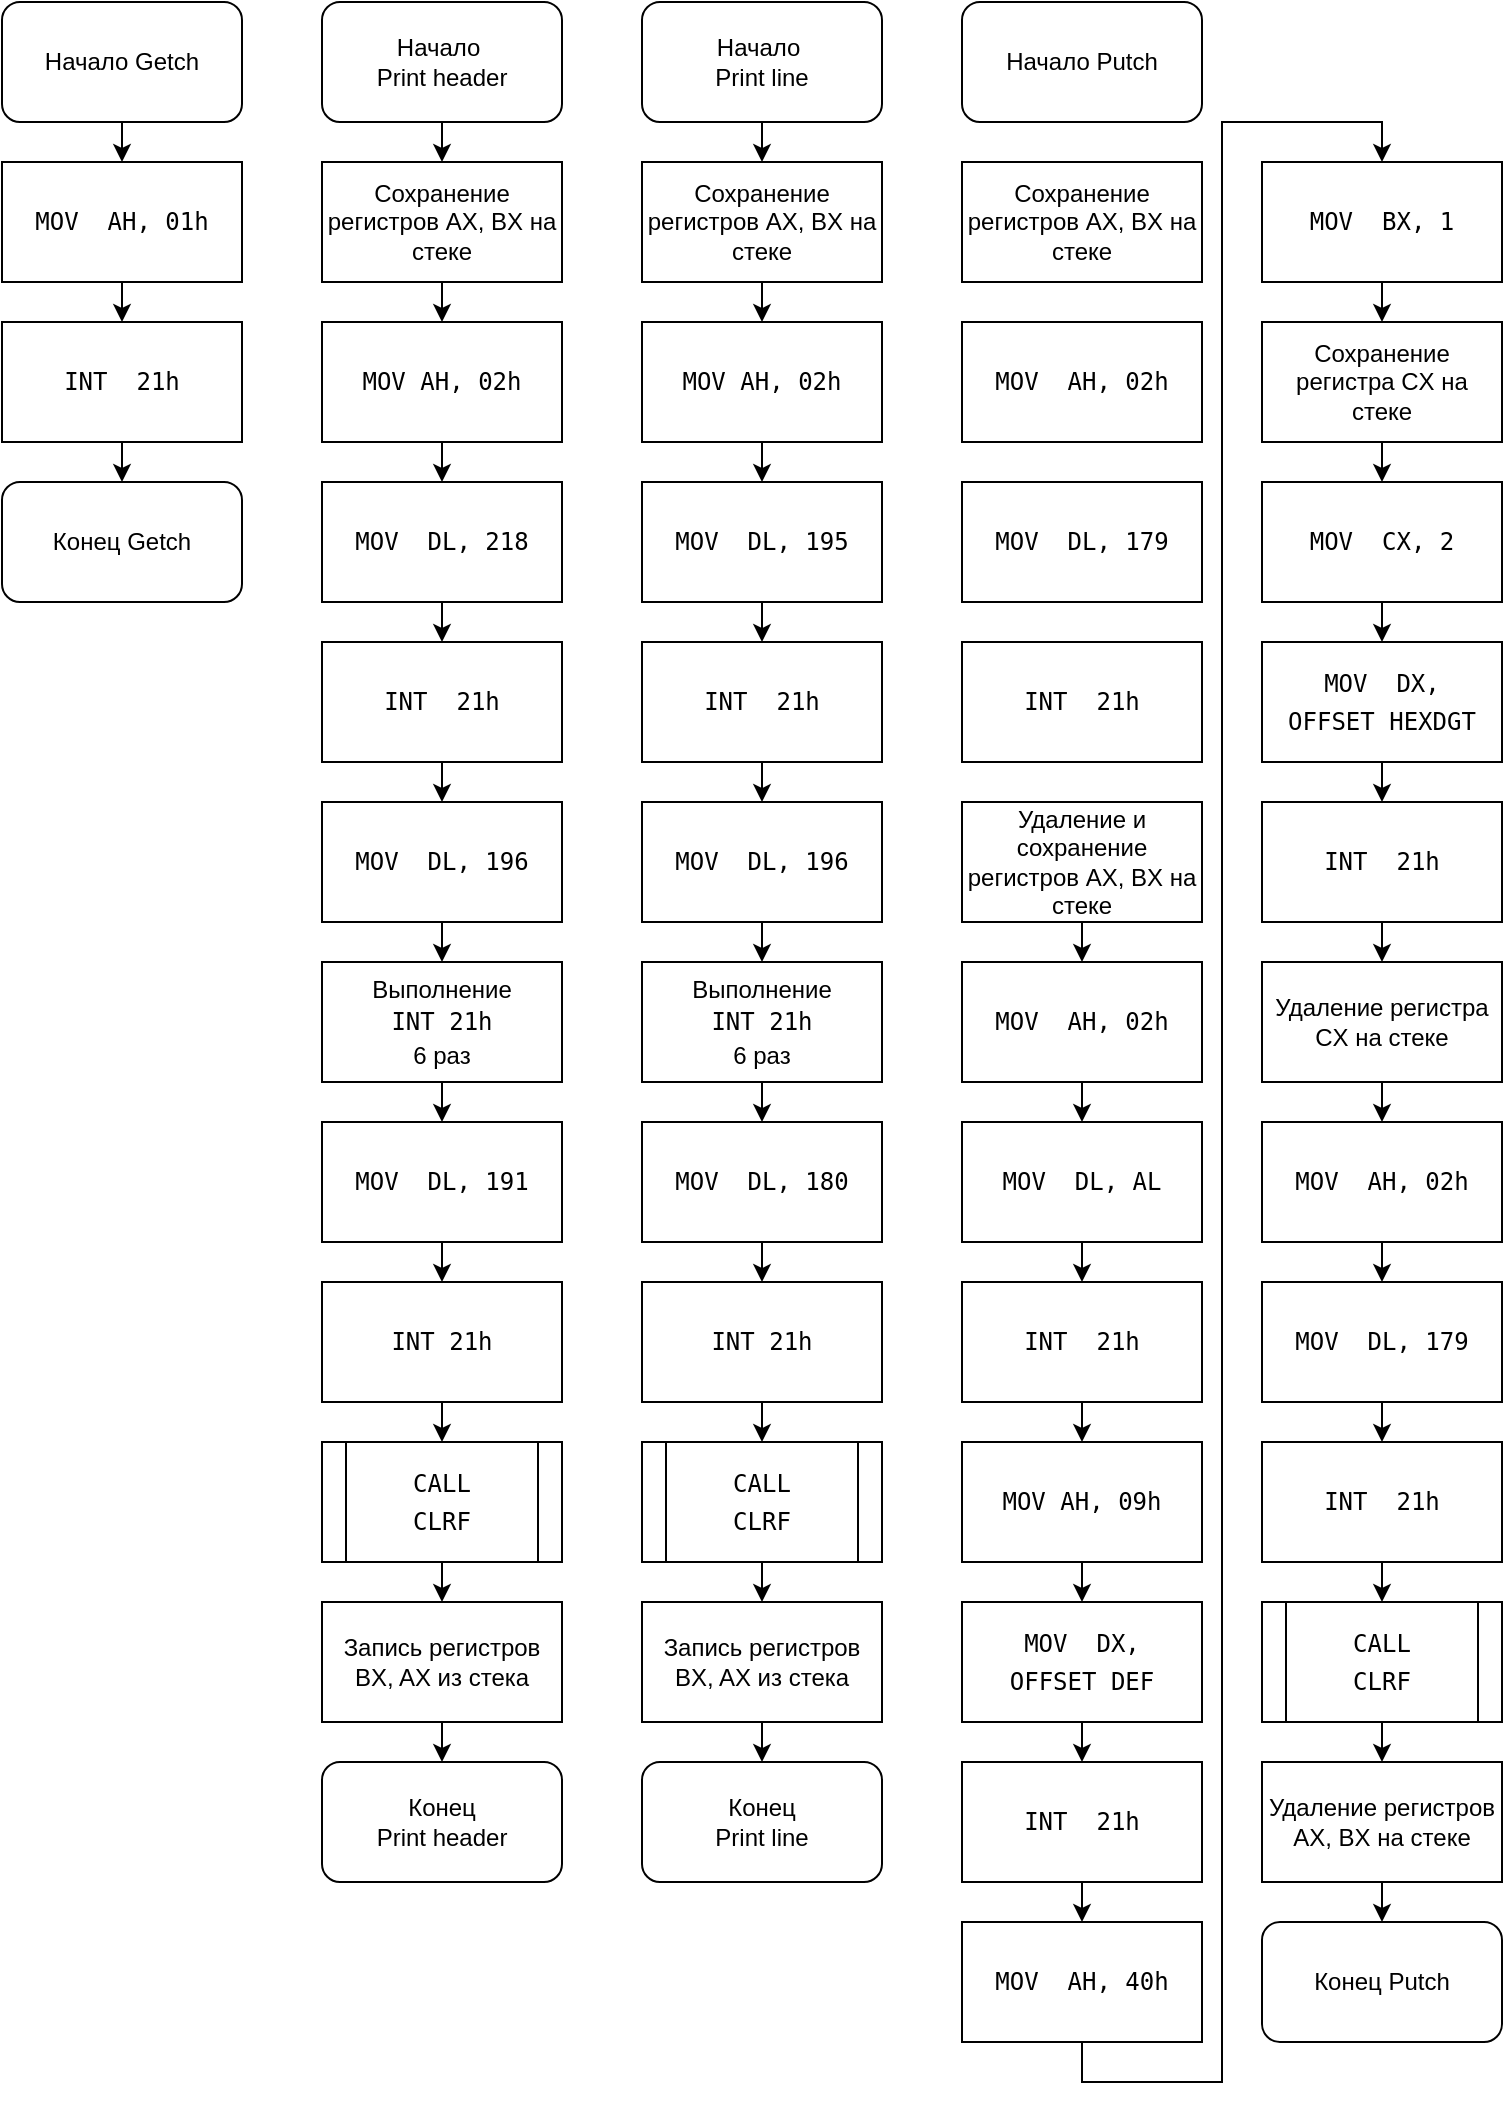 <mxfile version="24.2.1" type="device">
  <diagram name="Страница — 1" id="OKVKBSbTBkw6wrIr7Vz-">
    <mxGraphModel dx="1234" dy="1182" grid="1" gridSize="10" guides="1" tooltips="1" connect="1" arrows="1" fold="1" page="1" pageScale="1" pageWidth="827" pageHeight="1169" math="0" shadow="0">
      <root>
        <mxCell id="0" />
        <mxCell id="1" parent="0" />
        <mxCell id="YbSYtKWISypykAvVHEbF-6" style="edgeStyle=orthogonalEdgeStyle;rounded=0;orthogonalLoop=1;jettySize=auto;html=1;exitX=0.5;exitY=1;exitDx=0;exitDy=0;entryX=0.5;entryY=0;entryDx=0;entryDy=0;fontColor=default;fontSize=12;" edge="1" parent="1" source="YbSYtKWISypykAvVHEbF-2" target="YbSYtKWISypykAvVHEbF-3">
          <mxGeometry relative="1" as="geometry" />
        </mxCell>
        <mxCell id="YbSYtKWISypykAvVHEbF-2" value="Начало Getch" style="rounded=1;whiteSpace=wrap;html=1;fontColor=default;fontSize=12;" vertex="1" parent="1">
          <mxGeometry x="40" y="40" width="120" height="60" as="geometry" />
        </mxCell>
        <mxCell id="YbSYtKWISypykAvVHEbF-7" style="edgeStyle=orthogonalEdgeStyle;rounded=0;orthogonalLoop=1;jettySize=auto;html=1;exitX=0.5;exitY=1;exitDx=0;exitDy=0;entryX=0.5;entryY=0;entryDx=0;entryDy=0;fontColor=default;fontSize=12;" edge="1" parent="1" source="YbSYtKWISypykAvVHEbF-3" target="YbSYtKWISypykAvVHEbF-4">
          <mxGeometry relative="1" as="geometry" />
        </mxCell>
        <mxCell id="YbSYtKWISypykAvVHEbF-3" value="&lt;div style=&quot;background-color: rgb(255, 255, 255); font-family: &amp;quot;Droid Sans Mono&amp;quot;, &amp;quot;monospace&amp;quot;, monospace; font-weight: normal; font-size: 12px; line-height: 19px; white-space: pre;&quot;&gt;&lt;div style=&quot;font-size: 12px;&quot;&gt;&lt;span style=&quot;font-size: 12px;&quot;&gt;MOV&lt;/span&gt;  &lt;span style=&quot;font-size: 12px;&quot;&gt;AH&lt;/span&gt;&lt;span style=&quot;font-size: 12px;&quot;&gt;, &lt;/span&gt;&lt;span style=&quot;font-size: 12px;&quot;&gt;01h&lt;/span&gt;&lt;/div&gt;&lt;/div&gt;" style="rounded=0;whiteSpace=wrap;html=1;fontColor=default;fontSize=12;" vertex="1" parent="1">
          <mxGeometry x="40" y="120" width="120" height="60" as="geometry" />
        </mxCell>
        <mxCell id="YbSYtKWISypykAvVHEbF-8" style="edgeStyle=orthogonalEdgeStyle;rounded=0;orthogonalLoop=1;jettySize=auto;html=1;exitX=0.5;exitY=1;exitDx=0;exitDy=0;entryX=0.5;entryY=0;entryDx=0;entryDy=0;fontColor=default;fontSize=12;" edge="1" parent="1" source="YbSYtKWISypykAvVHEbF-4" target="YbSYtKWISypykAvVHEbF-5">
          <mxGeometry relative="1" as="geometry" />
        </mxCell>
        <mxCell id="YbSYtKWISypykAvVHEbF-4" value="&lt;div style=&quot;background-color: rgb(255, 255, 255); font-family: &amp;quot;Droid Sans Mono&amp;quot;, &amp;quot;monospace&amp;quot;, monospace; font-weight: normal; font-size: 12px; line-height: 19px; white-space: pre;&quot;&gt;&lt;div style=&quot;font-size: 12px;&quot;&gt;&lt;span style=&quot;font-size: 12px;&quot;&gt;INT&lt;/span&gt;  &lt;span style=&quot;font-size: 12px;&quot;&gt;21h&lt;/span&gt;&lt;/div&gt;&lt;/div&gt;" style="rounded=0;whiteSpace=wrap;html=1;fontColor=default;fontSize=12;" vertex="1" parent="1">
          <mxGeometry x="40" y="200" width="120" height="60" as="geometry" />
        </mxCell>
        <mxCell id="YbSYtKWISypykAvVHEbF-5" value="Конец Getch" style="rounded=1;whiteSpace=wrap;html=1;fontColor=default;fontSize=12;" vertex="1" parent="1">
          <mxGeometry x="40" y="280" width="120" height="60" as="geometry" />
        </mxCell>
        <mxCell id="YbSYtKWISypykAvVHEbF-24" style="edgeStyle=orthogonalEdgeStyle;rounded=0;orthogonalLoop=1;jettySize=auto;html=1;exitX=0.5;exitY=1;exitDx=0;exitDy=0;entryX=0.5;entryY=0;entryDx=0;entryDy=0;fontColor=default;fontSize=12;" edge="1" parent="1" source="YbSYtKWISypykAvVHEbF-9" target="YbSYtKWISypykAvVHEbF-10">
          <mxGeometry relative="1" as="geometry" />
        </mxCell>
        <mxCell id="YbSYtKWISypykAvVHEbF-9" value="&lt;div style=&quot;font-size: 12px;&quot;&gt;Начало&amp;nbsp;&lt;/div&gt;&lt;div style=&quot;font-size: 12px;&quot;&gt;Print header&lt;/div&gt;" style="rounded=1;whiteSpace=wrap;html=1;fontColor=default;fontSize=12;" vertex="1" parent="1">
          <mxGeometry x="200" y="40" width="120" height="60" as="geometry" />
        </mxCell>
        <mxCell id="YbSYtKWISypykAvVHEbF-25" style="edgeStyle=orthogonalEdgeStyle;rounded=0;orthogonalLoop=1;jettySize=auto;html=1;exitX=0.5;exitY=1;exitDx=0;exitDy=0;entryX=0.5;entryY=0;entryDx=0;entryDy=0;fontColor=default;fontSize=12;" edge="1" parent="1" source="YbSYtKWISypykAvVHEbF-10" target="YbSYtKWISypykAvVHEbF-11">
          <mxGeometry relative="1" as="geometry" />
        </mxCell>
        <mxCell id="YbSYtKWISypykAvVHEbF-10" value="Сохранение регистров AX, BX на стеке" style="rounded=0;whiteSpace=wrap;html=1;fontColor=default;fontSize=12;" vertex="1" parent="1">
          <mxGeometry x="200" y="120" width="120" height="60" as="geometry" />
        </mxCell>
        <mxCell id="YbSYtKWISypykAvVHEbF-26" style="edgeStyle=orthogonalEdgeStyle;rounded=0;orthogonalLoop=1;jettySize=auto;html=1;exitX=0.5;exitY=1;exitDx=0;exitDy=0;entryX=0.5;entryY=0;entryDx=0;entryDy=0;fontColor=default;fontSize=12;" edge="1" parent="1" source="YbSYtKWISypykAvVHEbF-11" target="YbSYtKWISypykAvVHEbF-12">
          <mxGeometry relative="1" as="geometry" />
        </mxCell>
        <mxCell id="YbSYtKWISypykAvVHEbF-11" value="&lt;div style=&quot;background-color: rgb(255, 255, 255); font-family: &amp;quot;Droid Sans Mono&amp;quot;, &amp;quot;monospace&amp;quot;, monospace; font-weight: normal; font-size: 12px; line-height: 19px; white-space: pre;&quot;&gt;&lt;div style=&quot;font-size: 12px;&quot;&gt;&lt;span style=&quot;font-size: 12px;&quot;&gt;MOV&lt;/span&gt; &lt;span style=&quot;font-size: 12px;&quot;&gt;AH&lt;/span&gt;&lt;span style=&quot;font-size: 12px;&quot;&gt;, &lt;/span&gt;&lt;span style=&quot;font-size: 12px;&quot;&gt;02h&lt;/span&gt;&lt;/div&gt;&lt;/div&gt;" style="rounded=0;whiteSpace=wrap;html=1;fontColor=default;fontSize=12;" vertex="1" parent="1">
          <mxGeometry x="200" y="200" width="120" height="60" as="geometry" />
        </mxCell>
        <mxCell id="YbSYtKWISypykAvVHEbF-27" style="edgeStyle=orthogonalEdgeStyle;rounded=0;orthogonalLoop=1;jettySize=auto;html=1;exitX=0.5;exitY=1;exitDx=0;exitDy=0;entryX=0.5;entryY=0;entryDx=0;entryDy=0;fontColor=default;fontSize=12;" edge="1" parent="1" source="YbSYtKWISypykAvVHEbF-12" target="YbSYtKWISypykAvVHEbF-13">
          <mxGeometry relative="1" as="geometry" />
        </mxCell>
        <mxCell id="YbSYtKWISypykAvVHEbF-12" value="&lt;div style=&quot;background-color: rgb(255, 255, 255); font-family: &amp;quot;Droid Sans Mono&amp;quot;, &amp;quot;monospace&amp;quot;, monospace; font-weight: normal; font-size: 12px; line-height: 19px; white-space: pre;&quot;&gt;&lt;div style=&quot;font-size: 12px;&quot;&gt;&lt;span style=&quot;font-size: 12px;&quot;&gt;MOV&lt;/span&gt;  &lt;span style=&quot;font-size: 12px;&quot;&gt;DL&lt;/span&gt;&lt;span style=&quot;font-size: 12px;&quot;&gt;, &lt;/span&gt;&lt;span style=&quot;font-size: 12px;&quot;&gt;218&lt;/span&gt;&lt;/div&gt;&lt;/div&gt;" style="rounded=0;whiteSpace=wrap;html=1;fontColor=default;fontSize=12;" vertex="1" parent="1">
          <mxGeometry x="200" y="280" width="120" height="60" as="geometry" />
        </mxCell>
        <mxCell id="YbSYtKWISypykAvVHEbF-28" style="edgeStyle=orthogonalEdgeStyle;rounded=0;orthogonalLoop=1;jettySize=auto;html=1;exitX=0.5;exitY=1;exitDx=0;exitDy=0;entryX=0.5;entryY=0;entryDx=0;entryDy=0;fontColor=default;fontSize=12;" edge="1" parent="1" source="YbSYtKWISypykAvVHEbF-13" target="YbSYtKWISypykAvVHEbF-14">
          <mxGeometry relative="1" as="geometry" />
        </mxCell>
        <mxCell id="YbSYtKWISypykAvVHEbF-13" value="&lt;div style=&quot;background-color: rgb(255, 255, 255); font-family: &amp;quot;Droid Sans Mono&amp;quot;, &amp;quot;monospace&amp;quot;, monospace; font-weight: normal; font-size: 12px; line-height: 19px; white-space: pre;&quot;&gt;&lt;div style=&quot;font-size: 12px;&quot;&gt;&lt;span style=&quot;font-size: 12px;&quot;&gt;INT&lt;/span&gt;  &lt;span style=&quot;font-size: 12px;&quot;&gt;21h&lt;/span&gt;&lt;/div&gt;&lt;/div&gt;" style="rounded=0;whiteSpace=wrap;html=1;fontColor=default;fontSize=12;" vertex="1" parent="1">
          <mxGeometry x="200" y="360" width="120" height="60" as="geometry" />
        </mxCell>
        <mxCell id="YbSYtKWISypykAvVHEbF-29" style="edgeStyle=orthogonalEdgeStyle;rounded=0;orthogonalLoop=1;jettySize=auto;html=1;exitX=0.5;exitY=1;exitDx=0;exitDy=0;entryX=0.5;entryY=0;entryDx=0;entryDy=0;fontColor=default;fontSize=12;" edge="1" parent="1" source="YbSYtKWISypykAvVHEbF-14" target="YbSYtKWISypykAvVHEbF-15">
          <mxGeometry relative="1" as="geometry" />
        </mxCell>
        <mxCell id="YbSYtKWISypykAvVHEbF-14" value="&lt;div style=&quot;background-color: rgb(255, 255, 255); font-family: &amp;quot;Droid Sans Mono&amp;quot;, &amp;quot;monospace&amp;quot;, monospace; font-weight: normal; font-size: 12px; line-height: 19px; white-space: pre;&quot;&gt;&lt;div style=&quot;font-size: 12px;&quot;&gt;&lt;span style=&quot;font-size: 12px;&quot;&gt;MOV&lt;/span&gt;  &lt;span style=&quot;font-size: 12px;&quot;&gt;DL&lt;/span&gt;&lt;span style=&quot;font-size: 12px;&quot;&gt;, &lt;/span&gt;&lt;span style=&quot;font-size: 12px;&quot;&gt;196&lt;/span&gt;&lt;/div&gt;&lt;/div&gt;" style="rounded=0;whiteSpace=wrap;html=1;fontColor=default;fontSize=12;" vertex="1" parent="1">
          <mxGeometry x="200" y="440" width="120" height="60" as="geometry" />
        </mxCell>
        <mxCell id="YbSYtKWISypykAvVHEbF-30" style="edgeStyle=orthogonalEdgeStyle;rounded=0;orthogonalLoop=1;jettySize=auto;html=1;exitX=0.5;exitY=1;exitDx=0;exitDy=0;entryX=0.5;entryY=0;entryDx=0;entryDy=0;fontColor=default;fontSize=12;" edge="1" parent="1" source="YbSYtKWISypykAvVHEbF-15" target="YbSYtKWISypykAvVHEbF-16">
          <mxGeometry relative="1" as="geometry" />
        </mxCell>
        <mxCell id="YbSYtKWISypykAvVHEbF-15" value="&lt;div style=&quot;font-size: 12px;&quot;&gt;Выполнение&lt;/div&gt;&lt;div style=&quot;font-size: 12px;&quot;&gt;&lt;div style=&quot;background-color: rgb(255, 255, 255); font-family: &amp;quot;Droid Sans Mono&amp;quot;, &amp;quot;monospace&amp;quot;, monospace; font-weight: normal; font-size: 12px; line-height: 19px; white-space: pre;&quot;&gt;&lt;div style=&quot;font-size: 12px;&quot;&gt;&lt;span style=&quot;font-size: 12px;&quot;&gt;INT&lt;/span&gt; &lt;span style=&quot;font-size: 12px;&quot;&gt;21h&lt;/span&gt;&lt;/div&gt;&lt;/div&gt;&lt;/div&gt;&lt;div style=&quot;font-size: 12px;&quot;&gt;6 раз&lt;br style=&quot;font-size: 12px;&quot;&gt;&lt;/div&gt;" style="rounded=0;whiteSpace=wrap;html=1;fontColor=default;fontSize=12;" vertex="1" parent="1">
          <mxGeometry x="200" y="520" width="120" height="60" as="geometry" />
        </mxCell>
        <mxCell id="YbSYtKWISypykAvVHEbF-61" style="edgeStyle=orthogonalEdgeStyle;rounded=0;orthogonalLoop=1;jettySize=auto;html=1;exitX=0.5;exitY=1;exitDx=0;exitDy=0;entryX=0.5;entryY=0;entryDx=0;entryDy=0;fontColor=default;fontSize=12;" edge="1" parent="1" source="YbSYtKWISypykAvVHEbF-16" target="YbSYtKWISypykAvVHEbF-18">
          <mxGeometry relative="1" as="geometry" />
        </mxCell>
        <mxCell id="YbSYtKWISypykAvVHEbF-16" value="&lt;div style=&quot;background-color: rgb(255, 255, 255); font-family: &amp;quot;Droid Sans Mono&amp;quot;, &amp;quot;monospace&amp;quot;, monospace; font-weight: normal; font-size: 12px; line-height: 19px; white-space: pre;&quot;&gt;&lt;div style=&quot;font-size: 12px;&quot;&gt;&lt;span style=&quot;font-size: 12px;&quot;&gt;MOV&lt;/span&gt;  &lt;span style=&quot;font-size: 12px;&quot;&gt;DL&lt;/span&gt;&lt;span style=&quot;font-size: 12px;&quot;&gt;, &lt;/span&gt;&lt;span style=&quot;font-size: 12px;&quot;&gt;191&lt;/span&gt;&lt;/div&gt;&lt;/div&gt;" style="rounded=0;whiteSpace=wrap;html=1;fontColor=default;fontSize=12;" vertex="1" parent="1">
          <mxGeometry x="200" y="600" width="120" height="60" as="geometry" />
        </mxCell>
        <mxCell id="YbSYtKWISypykAvVHEbF-33" style="edgeStyle=orthogonalEdgeStyle;rounded=0;orthogonalLoop=1;jettySize=auto;html=1;exitX=0.5;exitY=1;exitDx=0;exitDy=0;entryX=0.5;entryY=0;entryDx=0;entryDy=0;fontColor=default;fontSize=12;" edge="1" parent="1" source="YbSYtKWISypykAvVHEbF-18" target="YbSYtKWISypykAvVHEbF-22">
          <mxGeometry relative="1" as="geometry" />
        </mxCell>
        <mxCell id="YbSYtKWISypykAvVHEbF-18" value="&lt;div style=&quot;background-color: rgb(255, 255, 255); font-family: &amp;quot;Droid Sans Mono&amp;quot;, &amp;quot;monospace&amp;quot;, monospace; font-weight: normal; font-size: 12px; line-height: 19px; white-space: pre;&quot;&gt;&lt;div style=&quot;font-size: 12px;&quot;&gt;&lt;span style=&quot;font-size: 12px;&quot;&gt;INT&lt;/span&gt; &lt;span style=&quot;font-size: 12px;&quot;&gt;21h&lt;/span&gt;&lt;/div&gt;&lt;/div&gt;" style="rounded=0;whiteSpace=wrap;html=1;fontColor=default;fontSize=12;" vertex="1" parent="1">
          <mxGeometry x="200" y="680" width="120" height="60" as="geometry" />
        </mxCell>
        <mxCell id="YbSYtKWISypykAvVHEbF-35" style="edgeStyle=orthogonalEdgeStyle;rounded=0;orthogonalLoop=1;jettySize=auto;html=1;exitX=0.5;exitY=1;exitDx=0;exitDy=0;entryX=0.5;entryY=0;entryDx=0;entryDy=0;fontColor=default;fontSize=12;" edge="1" parent="1" source="YbSYtKWISypykAvVHEbF-19" target="YbSYtKWISypykAvVHEbF-23">
          <mxGeometry relative="1" as="geometry" />
        </mxCell>
        <mxCell id="YbSYtKWISypykAvVHEbF-19" value="Запись регистров BX, AX из стека " style="rounded=0;whiteSpace=wrap;html=1;fontColor=default;fontSize=12;" vertex="1" parent="1">
          <mxGeometry x="200" y="840" width="120" height="60" as="geometry" />
        </mxCell>
        <mxCell id="YbSYtKWISypykAvVHEbF-34" style="edgeStyle=orthogonalEdgeStyle;rounded=0;orthogonalLoop=1;jettySize=auto;html=1;exitX=0.5;exitY=1;exitDx=0;exitDy=0;entryX=0.5;entryY=0;entryDx=0;entryDy=0;fontColor=default;fontSize=12;" edge="1" parent="1" source="YbSYtKWISypykAvVHEbF-22" target="YbSYtKWISypykAvVHEbF-19">
          <mxGeometry relative="1" as="geometry" />
        </mxCell>
        <mxCell id="YbSYtKWISypykAvVHEbF-22" value="&lt;div style=&quot;background-color: rgb(255, 255, 255); font-family: &amp;quot;Droid Sans Mono&amp;quot;, &amp;quot;monospace&amp;quot;, monospace; font-weight: normal; font-size: 12px; line-height: 19px; white-space: pre;&quot;&gt;&lt;div style=&quot;font-size: 12px;&quot;&gt;&lt;span style=&quot;font-size: 12px;&quot;&gt;CALL&lt;/span&gt;&lt;span style=&quot;font-size: 12px;&quot;&gt;&lt;br style=&quot;font-size: 12px;&quot;&gt;&lt;/span&gt;&lt;/div&gt;&lt;div style=&quot;font-size: 12px;&quot;&gt;&lt;span style=&quot;font-size: 12px;&quot;&gt;CLRF&lt;/span&gt;&lt;/div&gt;&lt;/div&gt;" style="shape=process;whiteSpace=wrap;html=1;backgroundOutline=1;fontColor=default;fontSize=12;" vertex="1" parent="1">
          <mxGeometry x="200" y="760" width="120" height="60" as="geometry" />
        </mxCell>
        <mxCell id="YbSYtKWISypykAvVHEbF-23" value="&lt;div style=&quot;font-size: 12px;&quot;&gt;Конец&lt;/div&gt;&lt;div style=&quot;font-size: 12px;&quot;&gt;Print header&lt;/div&gt;" style="rounded=1;whiteSpace=wrap;html=1;fontColor=default;fontSize=12;" vertex="1" parent="1">
          <mxGeometry x="200" y="920" width="120" height="60" as="geometry" />
        </mxCell>
        <mxCell id="YbSYtKWISypykAvVHEbF-36" style="edgeStyle=orthogonalEdgeStyle;rounded=0;orthogonalLoop=1;jettySize=auto;html=1;exitX=0.5;exitY=1;exitDx=0;exitDy=0;entryX=0.5;entryY=0;entryDx=0;entryDy=0;fontColor=default;fontSize=12;" edge="1" parent="1" source="YbSYtKWISypykAvVHEbF-37" target="YbSYtKWISypykAvVHEbF-39">
          <mxGeometry relative="1" as="geometry" />
        </mxCell>
        <mxCell id="YbSYtKWISypykAvVHEbF-37" value="&lt;div style=&quot;font-size: 12px;&quot;&gt;Начало&amp;nbsp;&lt;/div&gt;&lt;div style=&quot;font-size: 12px;&quot;&gt;Print line&lt;br style=&quot;font-size: 12px;&quot;&gt;&lt;/div&gt;" style="rounded=1;whiteSpace=wrap;html=1;fontColor=default;fontSize=12;" vertex="1" parent="1">
          <mxGeometry x="360" y="40" width="120" height="60" as="geometry" />
        </mxCell>
        <mxCell id="YbSYtKWISypykAvVHEbF-38" style="edgeStyle=orthogonalEdgeStyle;rounded=0;orthogonalLoop=1;jettySize=auto;html=1;exitX=0.5;exitY=1;exitDx=0;exitDy=0;entryX=0.5;entryY=0;entryDx=0;entryDy=0;fontColor=default;fontSize=12;" edge="1" parent="1" source="YbSYtKWISypykAvVHEbF-39" target="YbSYtKWISypykAvVHEbF-41">
          <mxGeometry relative="1" as="geometry" />
        </mxCell>
        <mxCell id="YbSYtKWISypykAvVHEbF-39" value="Сохранение регистров AX, BX на стеке" style="rounded=0;whiteSpace=wrap;html=1;fontColor=default;fontSize=12;" vertex="1" parent="1">
          <mxGeometry x="360" y="120" width="120" height="60" as="geometry" />
        </mxCell>
        <mxCell id="YbSYtKWISypykAvVHEbF-40" style="edgeStyle=orthogonalEdgeStyle;rounded=0;orthogonalLoop=1;jettySize=auto;html=1;exitX=0.5;exitY=1;exitDx=0;exitDy=0;entryX=0.5;entryY=0;entryDx=0;entryDy=0;fontColor=default;fontSize=12;" edge="1" parent="1" source="YbSYtKWISypykAvVHEbF-41" target="YbSYtKWISypykAvVHEbF-43">
          <mxGeometry relative="1" as="geometry" />
        </mxCell>
        <mxCell id="YbSYtKWISypykAvVHEbF-41" value="&lt;div style=&quot;background-color: rgb(255, 255, 255); font-family: &amp;quot;Droid Sans Mono&amp;quot;, &amp;quot;monospace&amp;quot;, monospace; font-weight: normal; font-size: 12px; line-height: 19px; white-space: pre;&quot;&gt;&lt;div style=&quot;font-size: 12px;&quot;&gt;&lt;span style=&quot;font-size: 12px;&quot;&gt;MOV&lt;/span&gt; &lt;span style=&quot;font-size: 12px;&quot;&gt;AH&lt;/span&gt;&lt;span style=&quot;font-size: 12px;&quot;&gt;, &lt;/span&gt;&lt;span style=&quot;font-size: 12px;&quot;&gt;02h&lt;/span&gt;&lt;/div&gt;&lt;/div&gt;" style="rounded=0;whiteSpace=wrap;html=1;fontColor=default;fontSize=12;" vertex="1" parent="1">
          <mxGeometry x="360" y="200" width="120" height="60" as="geometry" />
        </mxCell>
        <mxCell id="YbSYtKWISypykAvVHEbF-42" style="edgeStyle=orthogonalEdgeStyle;rounded=0;orthogonalLoop=1;jettySize=auto;html=1;exitX=0.5;exitY=1;exitDx=0;exitDy=0;entryX=0.5;entryY=0;entryDx=0;entryDy=0;fontColor=default;fontSize=12;" edge="1" parent="1" source="YbSYtKWISypykAvVHEbF-43" target="YbSYtKWISypykAvVHEbF-45">
          <mxGeometry relative="1" as="geometry" />
        </mxCell>
        <mxCell id="YbSYtKWISypykAvVHEbF-43" value="&lt;div style=&quot;background-color: rgb(255, 255, 255); font-family: &amp;quot;Droid Sans Mono&amp;quot;, &amp;quot;monospace&amp;quot;, monospace; font-weight: normal; font-size: 12px; line-height: 19px; white-space: pre;&quot;&gt;&lt;div style=&quot;font-size: 12px;&quot;&gt;&lt;span style=&quot;font-size: 12px;&quot;&gt;MOV&lt;/span&gt;  &lt;span style=&quot;font-size: 12px;&quot;&gt;DL&lt;/span&gt;&lt;span style=&quot;font-size: 12px;&quot;&gt;, &lt;/span&gt;&lt;span style=&quot;font-size: 12px;&quot;&gt;195&lt;/span&gt;&lt;/div&gt;&lt;/div&gt;" style="rounded=0;whiteSpace=wrap;html=1;fontColor=default;fontSize=12;" vertex="1" parent="1">
          <mxGeometry x="360" y="280" width="120" height="60" as="geometry" />
        </mxCell>
        <mxCell id="YbSYtKWISypykAvVHEbF-44" style="edgeStyle=orthogonalEdgeStyle;rounded=0;orthogonalLoop=1;jettySize=auto;html=1;exitX=0.5;exitY=1;exitDx=0;exitDy=0;entryX=0.5;entryY=0;entryDx=0;entryDy=0;fontColor=default;fontSize=12;" edge="1" parent="1" source="YbSYtKWISypykAvVHEbF-45" target="YbSYtKWISypykAvVHEbF-47">
          <mxGeometry relative="1" as="geometry" />
        </mxCell>
        <mxCell id="YbSYtKWISypykAvVHEbF-45" value="&lt;div style=&quot;background-color: rgb(255, 255, 255); font-family: &amp;quot;Droid Sans Mono&amp;quot;, &amp;quot;monospace&amp;quot;, monospace; font-weight: normal; font-size: 12px; line-height: 19px; white-space: pre;&quot;&gt;&lt;div style=&quot;font-size: 12px;&quot;&gt;&lt;span style=&quot;font-size: 12px;&quot;&gt;INT&lt;/span&gt;  &lt;span style=&quot;font-size: 12px;&quot;&gt;21h&lt;/span&gt;&lt;/div&gt;&lt;/div&gt;" style="rounded=0;whiteSpace=wrap;html=1;fontColor=default;fontSize=12;" vertex="1" parent="1">
          <mxGeometry x="360" y="360" width="120" height="60" as="geometry" />
        </mxCell>
        <mxCell id="YbSYtKWISypykAvVHEbF-46" style="edgeStyle=orthogonalEdgeStyle;rounded=0;orthogonalLoop=1;jettySize=auto;html=1;exitX=0.5;exitY=1;exitDx=0;exitDy=0;entryX=0.5;entryY=0;entryDx=0;entryDy=0;fontColor=default;fontSize=12;" edge="1" parent="1" source="YbSYtKWISypykAvVHEbF-47" target="YbSYtKWISypykAvVHEbF-49">
          <mxGeometry relative="1" as="geometry" />
        </mxCell>
        <mxCell id="YbSYtKWISypykAvVHEbF-47" value="&lt;div style=&quot;background-color: rgb(255, 255, 255); font-family: &amp;quot;Droid Sans Mono&amp;quot;, &amp;quot;monospace&amp;quot;, monospace; font-weight: normal; font-size: 12px; line-height: 19px; white-space: pre;&quot;&gt;&lt;div style=&quot;font-size: 12px;&quot;&gt;&lt;span style=&quot;font-size: 12px;&quot;&gt;MOV&lt;/span&gt;  &lt;span style=&quot;font-size: 12px;&quot;&gt;DL&lt;/span&gt;&lt;span style=&quot;font-size: 12px;&quot;&gt;, &lt;/span&gt;&lt;span style=&quot;font-size: 12px;&quot;&gt;196&lt;/span&gt;&lt;/div&gt;&lt;/div&gt;" style="rounded=0;whiteSpace=wrap;html=1;fontColor=default;fontSize=12;" vertex="1" parent="1">
          <mxGeometry x="360" y="440" width="120" height="60" as="geometry" />
        </mxCell>
        <mxCell id="YbSYtKWISypykAvVHEbF-48" style="edgeStyle=orthogonalEdgeStyle;rounded=0;orthogonalLoop=1;jettySize=auto;html=1;exitX=0.5;exitY=1;exitDx=0;exitDy=0;entryX=0.5;entryY=0;entryDx=0;entryDy=0;fontColor=default;fontSize=12;" edge="1" parent="1" source="YbSYtKWISypykAvVHEbF-49" target="YbSYtKWISypykAvVHEbF-51">
          <mxGeometry relative="1" as="geometry" />
        </mxCell>
        <mxCell id="YbSYtKWISypykAvVHEbF-49" value="&lt;div style=&quot;font-size: 12px;&quot;&gt;Выполнение&lt;/div&gt;&lt;div style=&quot;font-size: 12px;&quot;&gt;&lt;div style=&quot;background-color: rgb(255, 255, 255); font-family: &amp;quot;Droid Sans Mono&amp;quot;, &amp;quot;monospace&amp;quot;, monospace; font-weight: normal; font-size: 12px; line-height: 19px; white-space: pre;&quot;&gt;&lt;div style=&quot;font-size: 12px;&quot;&gt;&lt;span style=&quot;font-size: 12px;&quot;&gt;INT&lt;/span&gt; &lt;span style=&quot;font-size: 12px;&quot;&gt;21h&lt;/span&gt;&lt;/div&gt;&lt;/div&gt;&lt;/div&gt;&lt;div style=&quot;font-size: 12px;&quot;&gt;6 раз&lt;br style=&quot;font-size: 12px;&quot;&gt;&lt;/div&gt;" style="rounded=0;whiteSpace=wrap;html=1;fontColor=default;fontSize=12;" vertex="1" parent="1">
          <mxGeometry x="360" y="520" width="120" height="60" as="geometry" />
        </mxCell>
        <mxCell id="YbSYtKWISypykAvVHEbF-62" style="edgeStyle=orthogonalEdgeStyle;rounded=0;orthogonalLoop=1;jettySize=auto;html=1;exitX=0.5;exitY=1;exitDx=0;exitDy=0;entryX=0.5;entryY=0;entryDx=0;entryDy=0;fontColor=default;fontSize=12;" edge="1" parent="1" source="YbSYtKWISypykAvVHEbF-51" target="YbSYtKWISypykAvVHEbF-55">
          <mxGeometry relative="1" as="geometry" />
        </mxCell>
        <mxCell id="YbSYtKWISypykAvVHEbF-51" value="&lt;div style=&quot;background-color: rgb(255, 255, 255); font-family: &amp;quot;Droid Sans Mono&amp;quot;, &amp;quot;monospace&amp;quot;, monospace; font-weight: normal; font-size: 12px; line-height: 19px; white-space: pre;&quot;&gt;&lt;div style=&quot;font-size: 12px;&quot;&gt;&lt;span style=&quot;font-size: 12px;&quot;&gt;MOV&lt;/span&gt;  &lt;span style=&quot;font-size: 12px;&quot;&gt;DL&lt;/span&gt;&lt;span style=&quot;font-size: 12px;&quot;&gt;, &lt;/span&gt;&lt;span style=&quot;font-size: 12px;&quot;&gt;180&lt;/span&gt;&lt;/div&gt;&lt;/div&gt;" style="rounded=0;whiteSpace=wrap;html=1;fontColor=default;fontSize=12;" vertex="1" parent="1">
          <mxGeometry x="360" y="600" width="120" height="60" as="geometry" />
        </mxCell>
        <mxCell id="YbSYtKWISypykAvVHEbF-54" style="edgeStyle=orthogonalEdgeStyle;rounded=0;orthogonalLoop=1;jettySize=auto;html=1;exitX=0.5;exitY=1;exitDx=0;exitDy=0;entryX=0.5;entryY=0;entryDx=0;entryDy=0;fontColor=default;fontSize=12;" edge="1" parent="1" source="YbSYtKWISypykAvVHEbF-55" target="YbSYtKWISypykAvVHEbF-59">
          <mxGeometry relative="1" as="geometry" />
        </mxCell>
        <mxCell id="YbSYtKWISypykAvVHEbF-55" value="&lt;div style=&quot;background-color: rgb(255, 255, 255); font-family: &amp;quot;Droid Sans Mono&amp;quot;, &amp;quot;monospace&amp;quot;, monospace; font-weight: normal; font-size: 12px; line-height: 19px; white-space: pre;&quot;&gt;&lt;div style=&quot;font-size: 12px;&quot;&gt;&lt;span style=&quot;font-size: 12px;&quot;&gt;INT&lt;/span&gt; &lt;span style=&quot;font-size: 12px;&quot;&gt;21h&lt;/span&gt;&lt;/div&gt;&lt;/div&gt;" style="rounded=0;whiteSpace=wrap;html=1;fontColor=default;fontSize=12;" vertex="1" parent="1">
          <mxGeometry x="360" y="680" width="120" height="60" as="geometry" />
        </mxCell>
        <mxCell id="YbSYtKWISypykAvVHEbF-56" style="edgeStyle=orthogonalEdgeStyle;rounded=0;orthogonalLoop=1;jettySize=auto;html=1;exitX=0.5;exitY=1;exitDx=0;exitDy=0;entryX=0.5;entryY=0;entryDx=0;entryDy=0;fontColor=default;fontSize=12;" edge="1" parent="1" source="YbSYtKWISypykAvVHEbF-57" target="YbSYtKWISypykAvVHEbF-60">
          <mxGeometry relative="1" as="geometry" />
        </mxCell>
        <mxCell id="YbSYtKWISypykAvVHEbF-57" value="Запись регистров BX, AX из стека " style="rounded=0;whiteSpace=wrap;html=1;fontColor=default;fontSize=12;" vertex="1" parent="1">
          <mxGeometry x="360" y="840" width="120" height="60" as="geometry" />
        </mxCell>
        <mxCell id="YbSYtKWISypykAvVHEbF-58" style="edgeStyle=orthogonalEdgeStyle;rounded=0;orthogonalLoop=1;jettySize=auto;html=1;exitX=0.5;exitY=1;exitDx=0;exitDy=0;entryX=0.5;entryY=0;entryDx=0;entryDy=0;fontColor=default;fontSize=12;" edge="1" parent="1" source="YbSYtKWISypykAvVHEbF-59" target="YbSYtKWISypykAvVHEbF-57">
          <mxGeometry relative="1" as="geometry" />
        </mxCell>
        <mxCell id="YbSYtKWISypykAvVHEbF-59" value="&lt;div style=&quot;background-color: rgb(255, 255, 255); font-family: &amp;quot;Droid Sans Mono&amp;quot;, &amp;quot;monospace&amp;quot;, monospace; font-weight: normal; font-size: 12px; line-height: 19px; white-space: pre;&quot;&gt;&lt;div style=&quot;font-size: 12px;&quot;&gt;&lt;span style=&quot;font-size: 12px;&quot;&gt;CALL&lt;/span&gt;&lt;span style=&quot;font-size: 12px;&quot;&gt;&lt;br style=&quot;font-size: 12px;&quot;&gt;&lt;/span&gt;&lt;/div&gt;&lt;div style=&quot;font-size: 12px;&quot;&gt;&lt;span style=&quot;font-size: 12px;&quot;&gt;CLRF&lt;/span&gt;&lt;/div&gt;&lt;/div&gt;" style="shape=process;whiteSpace=wrap;html=1;backgroundOutline=1;fontColor=default;fontSize=12;" vertex="1" parent="1">
          <mxGeometry x="360" y="760" width="120" height="60" as="geometry" />
        </mxCell>
        <mxCell id="YbSYtKWISypykAvVHEbF-60" value="&lt;div style=&quot;font-size: 12px;&quot;&gt;Конец&lt;/div&gt;&lt;div style=&quot;font-size: 12px;&quot;&gt;Print line&lt;br style=&quot;font-size: 12px;&quot;&gt;&lt;/div&gt;" style="rounded=1;whiteSpace=wrap;html=1;fontColor=default;fontSize=12;" vertex="1" parent="1">
          <mxGeometry x="360" y="920" width="120" height="60" as="geometry" />
        </mxCell>
        <mxCell id="YbSYtKWISypykAvVHEbF-63" value="&lt;div style=&quot;font-size: 12px;&quot;&gt;Начало Putch&lt;br style=&quot;font-size: 12px;&quot;&gt;&lt;/div&gt;" style="rounded=1;whiteSpace=wrap;html=1;fontColor=default;fontSize=12;" vertex="1" parent="1">
          <mxGeometry x="520" y="40" width="120" height="60" as="geometry" />
        </mxCell>
        <mxCell id="YbSYtKWISypykAvVHEbF-64" value="Сохранение регистров AX, BX на стеке" style="rounded=0;whiteSpace=wrap;html=1;fontColor=default;fontSize=12;" vertex="1" parent="1">
          <mxGeometry x="520" y="120" width="120" height="60" as="geometry" />
        </mxCell>
        <mxCell id="YbSYtKWISypykAvVHEbF-65" value="&lt;div style=&quot;background-color: rgb(255, 255, 255); font-family: &amp;quot;Droid Sans Mono&amp;quot;, &amp;quot;monospace&amp;quot;, monospace; font-weight: normal; font-size: 12px; line-height: 19px; white-space: pre;&quot;&gt;&lt;div style=&quot;font-size: 12px;&quot;&gt;&lt;span style=&quot;font-size: 12px;&quot;&gt;MOV&lt;/span&gt;  &lt;span style=&quot;font-size: 12px;&quot;&gt;AH&lt;/span&gt;&lt;span style=&quot;font-size: 12px;&quot;&gt;, &lt;/span&gt;&lt;span style=&quot;font-size: 12px;&quot;&gt;02h&lt;/span&gt;&lt;/div&gt;&lt;/div&gt;" style="rounded=0;whiteSpace=wrap;html=1;fontColor=default;fontSize=12;" vertex="1" parent="1">
          <mxGeometry x="520" y="200" width="120" height="60" as="geometry" />
        </mxCell>
        <mxCell id="YbSYtKWISypykAvVHEbF-66" value="&lt;div style=&quot;background-color: rgb(255, 255, 255); font-family: &amp;quot;Droid Sans Mono&amp;quot;, &amp;quot;monospace&amp;quot;, monospace; font-weight: normal; font-size: 12px; line-height: 19px; white-space: pre;&quot;&gt;&lt;div style=&quot;font-size: 12px;&quot;&gt;&lt;span style=&quot;font-size: 12px;&quot;&gt;MOV&lt;/span&gt;  &lt;span style=&quot;font-size: 12px;&quot;&gt;DL&lt;/span&gt;&lt;span style=&quot;font-size: 12px;&quot;&gt;, &lt;/span&gt;&lt;span style=&quot;font-size: 12px;&quot;&gt;179&lt;/span&gt;&lt;/div&gt;&lt;/div&gt;" style="rounded=0;whiteSpace=wrap;html=1;fontColor=default;fontSize=12;" vertex="1" parent="1">
          <mxGeometry x="520" y="280" width="120" height="60" as="geometry" />
        </mxCell>
        <mxCell id="YbSYtKWISypykAvVHEbF-67" value="&lt;div style=&quot;background-color: rgb(255, 255, 255); font-family: &amp;quot;Droid Sans Mono&amp;quot;, &amp;quot;monospace&amp;quot;, monospace; font-weight: normal; font-size: 12px; line-height: 19px; white-space: pre;&quot;&gt;&lt;div style=&quot;font-size: 12px;&quot;&gt;&lt;span style=&quot;font-size: 12px;&quot;&gt;INT&lt;/span&gt;  &lt;span style=&quot;font-size: 12px;&quot;&gt;21h&lt;/span&gt;&lt;/div&gt;&lt;/div&gt;" style="rounded=0;whiteSpace=wrap;html=1;fontColor=default;fontSize=12;" vertex="1" parent="1">
          <mxGeometry x="520" y="360" width="120" height="60" as="geometry" />
        </mxCell>
        <mxCell id="YbSYtKWISypykAvVHEbF-88" style="edgeStyle=orthogonalEdgeStyle;rounded=0;orthogonalLoop=1;jettySize=auto;html=1;exitX=0.5;exitY=1;exitDx=0;exitDy=0;entryX=0.5;entryY=0;entryDx=0;entryDy=0;fontColor=default;fontSize=12;" edge="1" parent="1" source="YbSYtKWISypykAvVHEbF-68" target="YbSYtKWISypykAvVHEbF-69">
          <mxGeometry relative="1" as="geometry" />
        </mxCell>
        <mxCell id="YbSYtKWISypykAvVHEbF-68" value="Удаление и сохранение регистров AX, BX на стеке" style="rounded=0;whiteSpace=wrap;html=1;fontColor=default;fontSize=12;" vertex="1" parent="1">
          <mxGeometry x="520" y="440" width="120" height="60" as="geometry" />
        </mxCell>
        <mxCell id="YbSYtKWISypykAvVHEbF-89" style="edgeStyle=orthogonalEdgeStyle;rounded=0;orthogonalLoop=1;jettySize=auto;html=1;exitX=0.5;exitY=1;exitDx=0;exitDy=0;entryX=0.5;entryY=0;entryDx=0;entryDy=0;fontColor=default;fontSize=12;" edge="1" parent="1" source="YbSYtKWISypykAvVHEbF-69" target="YbSYtKWISypykAvVHEbF-70">
          <mxGeometry relative="1" as="geometry" />
        </mxCell>
        <mxCell id="YbSYtKWISypykAvVHEbF-69" value="&lt;div style=&quot;background-color: rgb(255, 255, 255); font-family: &amp;quot;Droid Sans Mono&amp;quot;, &amp;quot;monospace&amp;quot;, monospace; font-weight: normal; font-size: 12px; line-height: 19px; white-space: pre;&quot;&gt;&lt;div style=&quot;font-size: 12px;&quot;&gt;&lt;span style=&quot;font-size: 12px;&quot;&gt;MOV&lt;/span&gt;  &lt;span style=&quot;font-size: 12px;&quot;&gt;AH&lt;/span&gt;&lt;span style=&quot;font-size: 12px;&quot;&gt;, &lt;/span&gt;&lt;span style=&quot;font-size: 12px;&quot;&gt;02h&lt;/span&gt;&lt;/div&gt;&lt;/div&gt;" style="rounded=0;whiteSpace=wrap;html=1;fontColor=default;fontSize=12;" vertex="1" parent="1">
          <mxGeometry x="520" y="520" width="120" height="60" as="geometry" />
        </mxCell>
        <mxCell id="YbSYtKWISypykAvVHEbF-90" style="edgeStyle=orthogonalEdgeStyle;rounded=0;orthogonalLoop=1;jettySize=auto;html=1;exitX=0.5;exitY=1;exitDx=0;exitDy=0;entryX=0.5;entryY=0;entryDx=0;entryDy=0;fontColor=default;fontSize=12;" edge="1" parent="1" source="YbSYtKWISypykAvVHEbF-70" target="YbSYtKWISypykAvVHEbF-71">
          <mxGeometry relative="1" as="geometry" />
        </mxCell>
        <mxCell id="YbSYtKWISypykAvVHEbF-70" value="&lt;div style=&quot;background-color: rgb(255, 255, 255); font-family: &amp;quot;Droid Sans Mono&amp;quot;, &amp;quot;monospace&amp;quot;, monospace; font-weight: normal; font-size: 12px; line-height: 19px; white-space: pre;&quot;&gt;&lt;div style=&quot;font-size: 12px;&quot;&gt;&lt;span style=&quot;font-size: 12px;&quot;&gt;MOV&lt;/span&gt;  &lt;span style=&quot;font-size: 12px;&quot;&gt;DL&lt;/span&gt;&lt;span style=&quot;font-size: 12px;&quot;&gt;, &lt;/span&gt;&lt;span style=&quot;font-size: 12px;&quot;&gt;AL&lt;/span&gt;&lt;/div&gt;&lt;/div&gt;" style="rounded=0;whiteSpace=wrap;html=1;fontColor=default;fontSize=12;" vertex="1" parent="1">
          <mxGeometry x="520" y="600" width="120" height="60" as="geometry" />
        </mxCell>
        <mxCell id="YbSYtKWISypykAvVHEbF-91" style="edgeStyle=orthogonalEdgeStyle;rounded=0;orthogonalLoop=1;jettySize=auto;html=1;exitX=0.5;exitY=1;exitDx=0;exitDy=0;entryX=0.5;entryY=0;entryDx=0;entryDy=0;fontColor=default;fontSize=12;" edge="1" parent="1" source="YbSYtKWISypykAvVHEbF-71" target="YbSYtKWISypykAvVHEbF-72">
          <mxGeometry relative="1" as="geometry" />
        </mxCell>
        <mxCell id="YbSYtKWISypykAvVHEbF-71" value="&lt;div style=&quot;background-color: rgb(255, 255, 255); font-family: &amp;quot;Droid Sans Mono&amp;quot;, &amp;quot;monospace&amp;quot;, monospace; font-weight: normal; font-size: 12px; line-height: 19px; white-space: pre;&quot;&gt;&lt;div style=&quot;font-size: 12px;&quot;&gt;&lt;span style=&quot;font-size: 12px;&quot;&gt;INT&lt;/span&gt;  &lt;span style=&quot;font-size: 12px;&quot;&gt;21h&lt;/span&gt;&lt;/div&gt;&lt;/div&gt;" style="rounded=0;whiteSpace=wrap;html=1;fontColor=default;fontSize=12;" vertex="1" parent="1">
          <mxGeometry x="520" y="680" width="120" height="60" as="geometry" />
        </mxCell>
        <mxCell id="YbSYtKWISypykAvVHEbF-92" style="edgeStyle=orthogonalEdgeStyle;rounded=0;orthogonalLoop=1;jettySize=auto;html=1;exitX=0.5;exitY=1;exitDx=0;exitDy=0;entryX=0.5;entryY=0;entryDx=0;entryDy=0;fontColor=default;fontSize=12;" edge="1" parent="1" source="YbSYtKWISypykAvVHEbF-72" target="YbSYtKWISypykAvVHEbF-73">
          <mxGeometry relative="1" as="geometry" />
        </mxCell>
        <mxCell id="YbSYtKWISypykAvVHEbF-72" value="&lt;div style=&quot;background-color: rgb(255, 255, 255); font-family: &amp;quot;Droid Sans Mono&amp;quot;, &amp;quot;monospace&amp;quot;, monospace; font-weight: normal; font-size: 12px; line-height: 19px; white-space: pre;&quot;&gt;&lt;div style=&quot;font-size: 12px;&quot;&gt;&lt;span style=&quot;font-size: 12px;&quot;&gt;MOV&lt;/span&gt; &lt;span style=&quot;font-size: 12px;&quot;&gt;AH&lt;/span&gt;&lt;span style=&quot;font-size: 12px;&quot;&gt;, &lt;/span&gt;&lt;span style=&quot;font-size: 12px;&quot;&gt;09h&lt;/span&gt;&lt;/div&gt;&lt;/div&gt;" style="rounded=0;whiteSpace=wrap;html=1;fontColor=default;fontSize=12;" vertex="1" parent="1">
          <mxGeometry x="520" y="760" width="120" height="60" as="geometry" />
        </mxCell>
        <mxCell id="YbSYtKWISypykAvVHEbF-93" style="edgeStyle=orthogonalEdgeStyle;rounded=0;orthogonalLoop=1;jettySize=auto;html=1;exitX=0.5;exitY=1;exitDx=0;exitDy=0;entryX=0.5;entryY=0;entryDx=0;entryDy=0;fontColor=default;fontSize=12;" edge="1" parent="1" source="YbSYtKWISypykAvVHEbF-73" target="YbSYtKWISypykAvVHEbF-74">
          <mxGeometry relative="1" as="geometry" />
        </mxCell>
        <mxCell id="YbSYtKWISypykAvVHEbF-73" value="&lt;div style=&quot;background-color: rgb(255, 255, 255); font-family: &amp;quot;Droid Sans Mono&amp;quot;, &amp;quot;monospace&amp;quot;, monospace; font-weight: normal; font-size: 12px; line-height: 19px; white-space: pre;&quot;&gt;&lt;div style=&quot;font-size: 12px;&quot;&gt;&lt;span style=&quot;font-size: 12px;&quot;&gt;MOV&lt;/span&gt;  &lt;span style=&quot;font-size: 12px;&quot;&gt;DX&lt;/span&gt;&lt;span style=&quot;font-size: 12px;&quot;&gt;,&lt;/span&gt;&lt;/div&gt;&lt;div style=&quot;font-size: 12px;&quot;&gt;&lt;span style=&quot;font-size: 12px;&quot;&gt;OFFSET DEF&lt;/span&gt;&lt;/div&gt;&lt;/div&gt;" style="rounded=0;whiteSpace=wrap;html=1;fontColor=default;fontSize=12;" vertex="1" parent="1">
          <mxGeometry x="520" y="840" width="120" height="60" as="geometry" />
        </mxCell>
        <mxCell id="YbSYtKWISypykAvVHEbF-94" style="edgeStyle=orthogonalEdgeStyle;rounded=0;orthogonalLoop=1;jettySize=auto;html=1;exitX=0.5;exitY=1;exitDx=0;exitDy=0;entryX=0.5;entryY=0;entryDx=0;entryDy=0;fontColor=default;fontSize=12;" edge="1" parent="1" source="YbSYtKWISypykAvVHEbF-74" target="YbSYtKWISypykAvVHEbF-75">
          <mxGeometry relative="1" as="geometry" />
        </mxCell>
        <mxCell id="YbSYtKWISypykAvVHEbF-74" value="&lt;div style=&quot;background-color: rgb(255, 255, 255); font-family: &amp;quot;Droid Sans Mono&amp;quot;, &amp;quot;monospace&amp;quot;, monospace; font-weight: normal; font-size: 12px; line-height: 19px; white-space: pre;&quot;&gt;&lt;div style=&quot;font-size: 12px;&quot;&gt;&lt;span style=&quot;font-size: 12px;&quot;&gt;INT&lt;/span&gt;  &lt;span style=&quot;font-size: 12px;&quot;&gt;21h&lt;/span&gt;&lt;/div&gt;&lt;/div&gt;" style="rounded=0;whiteSpace=wrap;html=1;fontColor=default;fontSize=12;" vertex="1" parent="1">
          <mxGeometry x="520" y="920" width="120" height="60" as="geometry" />
        </mxCell>
        <mxCell id="YbSYtKWISypykAvVHEbF-99" style="edgeStyle=orthogonalEdgeStyle;rounded=0;orthogonalLoop=1;jettySize=auto;html=1;exitX=0.5;exitY=1;exitDx=0;exitDy=0;entryX=0.5;entryY=0;entryDx=0;entryDy=0;fontColor=default;fontSize=12;" edge="1" parent="1" source="YbSYtKWISypykAvVHEbF-75" target="YbSYtKWISypykAvVHEbF-76">
          <mxGeometry relative="1" as="geometry">
            <Array as="points">
              <mxPoint x="580" y="1080" />
              <mxPoint x="650" y="1080" />
              <mxPoint x="650" y="100" />
              <mxPoint x="730" y="100" />
            </Array>
          </mxGeometry>
        </mxCell>
        <mxCell id="YbSYtKWISypykAvVHEbF-75" value="&lt;div style=&quot;background-color: rgb(255, 255, 255); font-family: &amp;quot;Droid Sans Mono&amp;quot;, &amp;quot;monospace&amp;quot;, monospace; font-weight: normal; font-size: 12px; line-height: 19px; white-space: pre;&quot;&gt;&lt;div style=&quot;font-size: 12px;&quot;&gt;&lt;span style=&quot;font-size: 12px;&quot;&gt;MOV&lt;/span&gt;  &lt;span style=&quot;font-size: 12px;&quot;&gt;AH&lt;/span&gt;&lt;span style=&quot;font-size: 12px;&quot;&gt;, &lt;/span&gt;&lt;span style=&quot;font-size: 12px;&quot;&gt;40h&lt;/span&gt;&lt;/div&gt;&lt;/div&gt;" style="rounded=0;whiteSpace=wrap;html=1;fontColor=default;fontSize=12;" vertex="1" parent="1">
          <mxGeometry x="520" y="1000" width="120" height="60" as="geometry" />
        </mxCell>
        <mxCell id="YbSYtKWISypykAvVHEbF-100" style="edgeStyle=orthogonalEdgeStyle;rounded=0;orthogonalLoop=1;jettySize=auto;html=1;exitX=0.5;exitY=1;exitDx=0;exitDy=0;entryX=0.5;entryY=0;entryDx=0;entryDy=0;fontColor=default;fontSize=12;" edge="1" parent="1" source="YbSYtKWISypykAvVHEbF-76" target="YbSYtKWISypykAvVHEbF-77">
          <mxGeometry relative="1" as="geometry" />
        </mxCell>
        <mxCell id="YbSYtKWISypykAvVHEbF-76" value="&lt;div style=&quot;background-color: rgb(255, 255, 255); font-family: &amp;quot;Droid Sans Mono&amp;quot;, &amp;quot;monospace&amp;quot;, monospace; font-weight: normal; font-size: 12px; line-height: 19px; white-space: pre;&quot;&gt;&lt;div style=&quot;font-size: 12px;&quot;&gt;&lt;span style=&quot;font-size: 12px;&quot;&gt;MOV&lt;/span&gt;  &lt;span style=&quot;font-size: 12px;&quot;&gt;BX&lt;/span&gt;&lt;span style=&quot;font-size: 12px;&quot;&gt;, &lt;/span&gt;&lt;span style=&quot;font-size: 12px;&quot;&gt;1&lt;/span&gt;&lt;/div&gt;&lt;/div&gt;" style="rounded=0;whiteSpace=wrap;html=1;fontColor=default;fontSize=12;" vertex="1" parent="1">
          <mxGeometry x="670" y="120" width="120" height="60" as="geometry" />
        </mxCell>
        <mxCell id="YbSYtKWISypykAvVHEbF-101" style="edgeStyle=orthogonalEdgeStyle;rounded=0;orthogonalLoop=1;jettySize=auto;html=1;exitX=0.5;exitY=1;exitDx=0;exitDy=0;entryX=0.5;entryY=0;entryDx=0;entryDy=0;fontColor=default;fontSize=12;" edge="1" parent="1" source="YbSYtKWISypykAvVHEbF-77" target="YbSYtKWISypykAvVHEbF-78">
          <mxGeometry relative="1" as="geometry" />
        </mxCell>
        <mxCell id="YbSYtKWISypykAvVHEbF-77" value="Сохранение регистра СX на стеке" style="rounded=0;whiteSpace=wrap;html=1;fontColor=default;fontSize=12;" vertex="1" parent="1">
          <mxGeometry x="670" y="200" width="120" height="60" as="geometry" />
        </mxCell>
        <mxCell id="YbSYtKWISypykAvVHEbF-102" style="edgeStyle=orthogonalEdgeStyle;rounded=0;orthogonalLoop=1;jettySize=auto;html=1;exitX=0.5;exitY=1;exitDx=0;exitDy=0;entryX=0.5;entryY=0;entryDx=0;entryDy=0;fontColor=default;fontSize=12;" edge="1" parent="1" source="YbSYtKWISypykAvVHEbF-78" target="YbSYtKWISypykAvVHEbF-79">
          <mxGeometry relative="1" as="geometry" />
        </mxCell>
        <mxCell id="YbSYtKWISypykAvVHEbF-78" value="&lt;div style=&quot;background-color: rgb(255, 255, 255); font-family: &amp;quot;Droid Sans Mono&amp;quot;, &amp;quot;monospace&amp;quot;, monospace; font-weight: normal; font-size: 12px; line-height: 19px; white-space: pre;&quot;&gt;&lt;div style=&quot;font-size: 12px;&quot;&gt;&lt;span style=&quot;font-size: 12px;&quot;&gt;MOV&lt;/span&gt;  &lt;span style=&quot;font-size: 12px;&quot;&gt;CX&lt;/span&gt;&lt;span style=&quot;font-size: 12px;&quot;&gt;, &lt;/span&gt;&lt;span style=&quot;font-size: 12px;&quot;&gt;2&lt;/span&gt;&lt;/div&gt;&lt;/div&gt;" style="rounded=0;whiteSpace=wrap;html=1;fontColor=default;fontSize=12;" vertex="1" parent="1">
          <mxGeometry x="670" y="280" width="120" height="60" as="geometry" />
        </mxCell>
        <mxCell id="YbSYtKWISypykAvVHEbF-103" style="edgeStyle=orthogonalEdgeStyle;rounded=0;orthogonalLoop=1;jettySize=auto;html=1;exitX=0.5;exitY=1;exitDx=0;exitDy=0;entryX=0.5;entryY=0;entryDx=0;entryDy=0;fontColor=default;fontSize=12;" edge="1" parent="1" source="YbSYtKWISypykAvVHEbF-79" target="YbSYtKWISypykAvVHEbF-80">
          <mxGeometry relative="1" as="geometry" />
        </mxCell>
        <mxCell id="YbSYtKWISypykAvVHEbF-79" value="&lt;div style=&quot;background-color: rgb(255, 255, 255); font-family: &amp;quot;Droid Sans Mono&amp;quot;, &amp;quot;monospace&amp;quot;, monospace; font-weight: normal; font-size: 12px; line-height: 19px; white-space: pre;&quot;&gt;&lt;div style=&quot;font-size: 12px;&quot;&gt;&lt;span style=&quot;font-size: 12px;&quot;&gt;MOV  &lt;/span&gt;&lt;span style=&quot;font-size: 12px;&quot;&gt;DX&lt;/span&gt;&lt;span style=&quot;font-size: 12px;&quot;&gt;,&lt;/span&gt;&lt;/div&gt;&lt;div style=&quot;font-size: 12px;&quot;&gt;&lt;span style=&quot;font-size: 12px;&quot;&gt;OFFSET HEXDGT&lt;/span&gt;&lt;/div&gt;&lt;/div&gt;" style="rounded=0;whiteSpace=wrap;html=1;fontColor=default;fontSize=12;" vertex="1" parent="1">
          <mxGeometry x="670" y="360" width="120" height="60" as="geometry" />
        </mxCell>
        <mxCell id="YbSYtKWISypykAvVHEbF-104" style="edgeStyle=orthogonalEdgeStyle;rounded=0;orthogonalLoop=1;jettySize=auto;html=1;exitX=0.5;exitY=1;exitDx=0;exitDy=0;entryX=0.5;entryY=0;entryDx=0;entryDy=0;fontColor=default;fontSize=12;" edge="1" parent="1" source="YbSYtKWISypykAvVHEbF-80" target="YbSYtKWISypykAvVHEbF-81">
          <mxGeometry relative="1" as="geometry" />
        </mxCell>
        <mxCell id="YbSYtKWISypykAvVHEbF-80" value="&lt;div style=&quot;background-color: rgb(255, 255, 255); font-family: &amp;quot;Droid Sans Mono&amp;quot;, &amp;quot;monospace&amp;quot;, monospace; font-weight: normal; font-size: 12px; line-height: 19px; white-space: pre;&quot;&gt;&lt;div style=&quot;font-size: 12px;&quot;&gt;&lt;span style=&quot;font-size: 12px;&quot;&gt;INT&lt;/span&gt;  &lt;span style=&quot;font-size: 12px;&quot;&gt;21h&lt;/span&gt;&lt;/div&gt;&lt;/div&gt;" style="rounded=0;whiteSpace=wrap;html=1;fontColor=default;fontSize=12;" vertex="1" parent="1">
          <mxGeometry x="670" y="440" width="120" height="60" as="geometry" />
        </mxCell>
        <mxCell id="YbSYtKWISypykAvVHEbF-105" style="edgeStyle=orthogonalEdgeStyle;rounded=0;orthogonalLoop=1;jettySize=auto;html=1;exitX=0.5;exitY=1;exitDx=0;exitDy=0;entryX=0.5;entryY=0;entryDx=0;entryDy=0;fontColor=default;fontSize=12;" edge="1" parent="1" source="YbSYtKWISypykAvVHEbF-81" target="YbSYtKWISypykAvVHEbF-82">
          <mxGeometry relative="1" as="geometry" />
        </mxCell>
        <mxCell id="YbSYtKWISypykAvVHEbF-81" value="Удаление регистра СX на стеке" style="rounded=0;whiteSpace=wrap;html=1;fontColor=default;fontSize=12;" vertex="1" parent="1">
          <mxGeometry x="670" y="520" width="120" height="60" as="geometry" />
        </mxCell>
        <mxCell id="YbSYtKWISypykAvVHEbF-106" style="edgeStyle=orthogonalEdgeStyle;rounded=0;orthogonalLoop=1;jettySize=auto;html=1;exitX=0.5;exitY=1;exitDx=0;exitDy=0;entryX=0.5;entryY=0;entryDx=0;entryDy=0;fontColor=default;fontSize=12;" edge="1" parent="1" source="YbSYtKWISypykAvVHEbF-82" target="YbSYtKWISypykAvVHEbF-83">
          <mxGeometry relative="1" as="geometry" />
        </mxCell>
        <mxCell id="YbSYtKWISypykAvVHEbF-82" value="&lt;div style=&quot;background-color: rgb(255, 255, 255); font-family: &amp;quot;Droid Sans Mono&amp;quot;, &amp;quot;monospace&amp;quot;, monospace; font-weight: normal; font-size: 12px; line-height: 19px; white-space: pre;&quot;&gt;&lt;div style=&quot;font-size: 12px;&quot;&gt;&lt;span style=&quot;font-size: 12px;&quot;&gt;MOV&lt;/span&gt;  &lt;span style=&quot;font-size: 12px;&quot;&gt;AH&lt;/span&gt;&lt;span style=&quot;font-size: 12px;&quot;&gt;, &lt;/span&gt;&lt;span style=&quot;font-size: 12px;&quot;&gt;02h&lt;/span&gt;&lt;/div&gt;&lt;/div&gt;" style="rounded=0;whiteSpace=wrap;html=1;fontColor=default;fontSize=12;" vertex="1" parent="1">
          <mxGeometry x="670" y="600" width="120" height="60" as="geometry" />
        </mxCell>
        <mxCell id="YbSYtKWISypykAvVHEbF-107" style="edgeStyle=orthogonalEdgeStyle;rounded=0;orthogonalLoop=1;jettySize=auto;html=1;exitX=0.5;exitY=1;exitDx=0;exitDy=0;entryX=0.5;entryY=0;entryDx=0;entryDy=0;fontColor=default;fontSize=12;" edge="1" parent="1" source="YbSYtKWISypykAvVHEbF-83" target="YbSYtKWISypykAvVHEbF-84">
          <mxGeometry relative="1" as="geometry" />
        </mxCell>
        <mxCell id="YbSYtKWISypykAvVHEbF-83" value="&lt;div style=&quot;background-color: rgb(255, 255, 255); font-family: &amp;quot;Droid Sans Mono&amp;quot;, &amp;quot;monospace&amp;quot;, monospace; font-weight: normal; font-size: 12px; line-height: 19px; white-space: pre;&quot;&gt;&lt;div style=&quot;font-size: 12px;&quot;&gt;&lt;span style=&quot;font-size: 12px;&quot;&gt;MOV&lt;/span&gt;  &lt;span style=&quot;font-size: 12px;&quot;&gt;DL&lt;/span&gt;&lt;span style=&quot;font-size: 12px;&quot;&gt;, &lt;/span&gt;&lt;span style=&quot;font-size: 12px;&quot;&gt;179&lt;/span&gt;&lt;/div&gt;&lt;/div&gt;" style="rounded=0;whiteSpace=wrap;html=1;fontColor=default;fontSize=12;" vertex="1" parent="1">
          <mxGeometry x="670" y="680" width="120" height="60" as="geometry" />
        </mxCell>
        <mxCell id="YbSYtKWISypykAvVHEbF-108" style="edgeStyle=orthogonalEdgeStyle;rounded=0;orthogonalLoop=1;jettySize=auto;html=1;exitX=0.5;exitY=1;exitDx=0;exitDy=0;entryX=0.5;entryY=0;entryDx=0;entryDy=0;fontColor=default;fontSize=12;" edge="1" parent="1" source="YbSYtKWISypykAvVHEbF-84" target="YbSYtKWISypykAvVHEbF-85">
          <mxGeometry relative="1" as="geometry" />
        </mxCell>
        <mxCell id="YbSYtKWISypykAvVHEbF-84" value="&lt;div style=&quot;background-color: rgb(255, 255, 255); font-family: &amp;quot;Droid Sans Mono&amp;quot;, &amp;quot;monospace&amp;quot;, monospace; font-weight: normal; font-size: 12px; line-height: 19px; white-space: pre;&quot;&gt;&lt;div style=&quot;font-size: 12px;&quot;&gt;&lt;span style=&quot;font-size: 12px;&quot;&gt;INT&lt;/span&gt;  &lt;span style=&quot;font-size: 12px;&quot;&gt;21h&lt;/span&gt;&lt;/div&gt;&lt;/div&gt;" style="rounded=0;whiteSpace=wrap;html=1;fontColor=default;fontSize=12;" vertex="1" parent="1">
          <mxGeometry x="670" y="760" width="120" height="60" as="geometry" />
        </mxCell>
        <mxCell id="YbSYtKWISypykAvVHEbF-109" style="edgeStyle=orthogonalEdgeStyle;rounded=0;orthogonalLoop=1;jettySize=auto;html=1;exitX=0.5;exitY=1;exitDx=0;exitDy=0;entryX=0.5;entryY=0;entryDx=0;entryDy=0;fontColor=default;fontSize=12;" edge="1" parent="1" source="YbSYtKWISypykAvVHEbF-85" target="YbSYtKWISypykAvVHEbF-86">
          <mxGeometry relative="1" as="geometry" />
        </mxCell>
        <mxCell id="YbSYtKWISypykAvVHEbF-85" value="&lt;div style=&quot;background-color: rgb(255, 255, 255); font-family: &amp;quot;Droid Sans Mono&amp;quot;, &amp;quot;monospace&amp;quot;, monospace; font-weight: normal; font-size: 12px; line-height: 19px; white-space: pre;&quot;&gt;&lt;div style=&quot;font-size: 12px;&quot;&gt;&lt;span style=&quot;font-size: 12px;&quot;&gt;CALL&lt;/span&gt;&lt;span style=&quot;font-size: 12px;&quot;&gt;&lt;br style=&quot;font-size: 12px;&quot;&gt;&lt;/span&gt;&lt;/div&gt;&lt;div style=&quot;font-size: 12px;&quot;&gt;&lt;span style=&quot;font-size: 12px;&quot;&gt;CLRF&lt;/span&gt;&lt;/div&gt;&lt;/div&gt;" style="shape=process;whiteSpace=wrap;html=1;backgroundOutline=1;fontColor=default;fontSize=12;" vertex="1" parent="1">
          <mxGeometry x="670" y="840" width="120" height="60" as="geometry" />
        </mxCell>
        <mxCell id="YbSYtKWISypykAvVHEbF-110" style="edgeStyle=orthogonalEdgeStyle;rounded=0;orthogonalLoop=1;jettySize=auto;html=1;exitX=0.5;exitY=1;exitDx=0;exitDy=0;entryX=0.5;entryY=0;entryDx=0;entryDy=0;fontColor=default;fontSize=12;" edge="1" parent="1" source="YbSYtKWISypykAvVHEbF-86" target="YbSYtKWISypykAvVHEbF-87">
          <mxGeometry relative="1" as="geometry" />
        </mxCell>
        <mxCell id="YbSYtKWISypykAvVHEbF-86" value="Удаление регистров AX, BX на стеке" style="rounded=0;whiteSpace=wrap;html=1;fontColor=default;fontSize=12;" vertex="1" parent="1">
          <mxGeometry x="670" y="920" width="120" height="60" as="geometry" />
        </mxCell>
        <mxCell id="YbSYtKWISypykAvVHEbF-87" value="Конец Putch" style="rounded=1;whiteSpace=wrap;html=1;fontColor=default;fontSize=12;" vertex="1" parent="1">
          <mxGeometry x="670" y="1000" width="120" height="60" as="geometry" />
        </mxCell>
      </root>
    </mxGraphModel>
  </diagram>
</mxfile>
